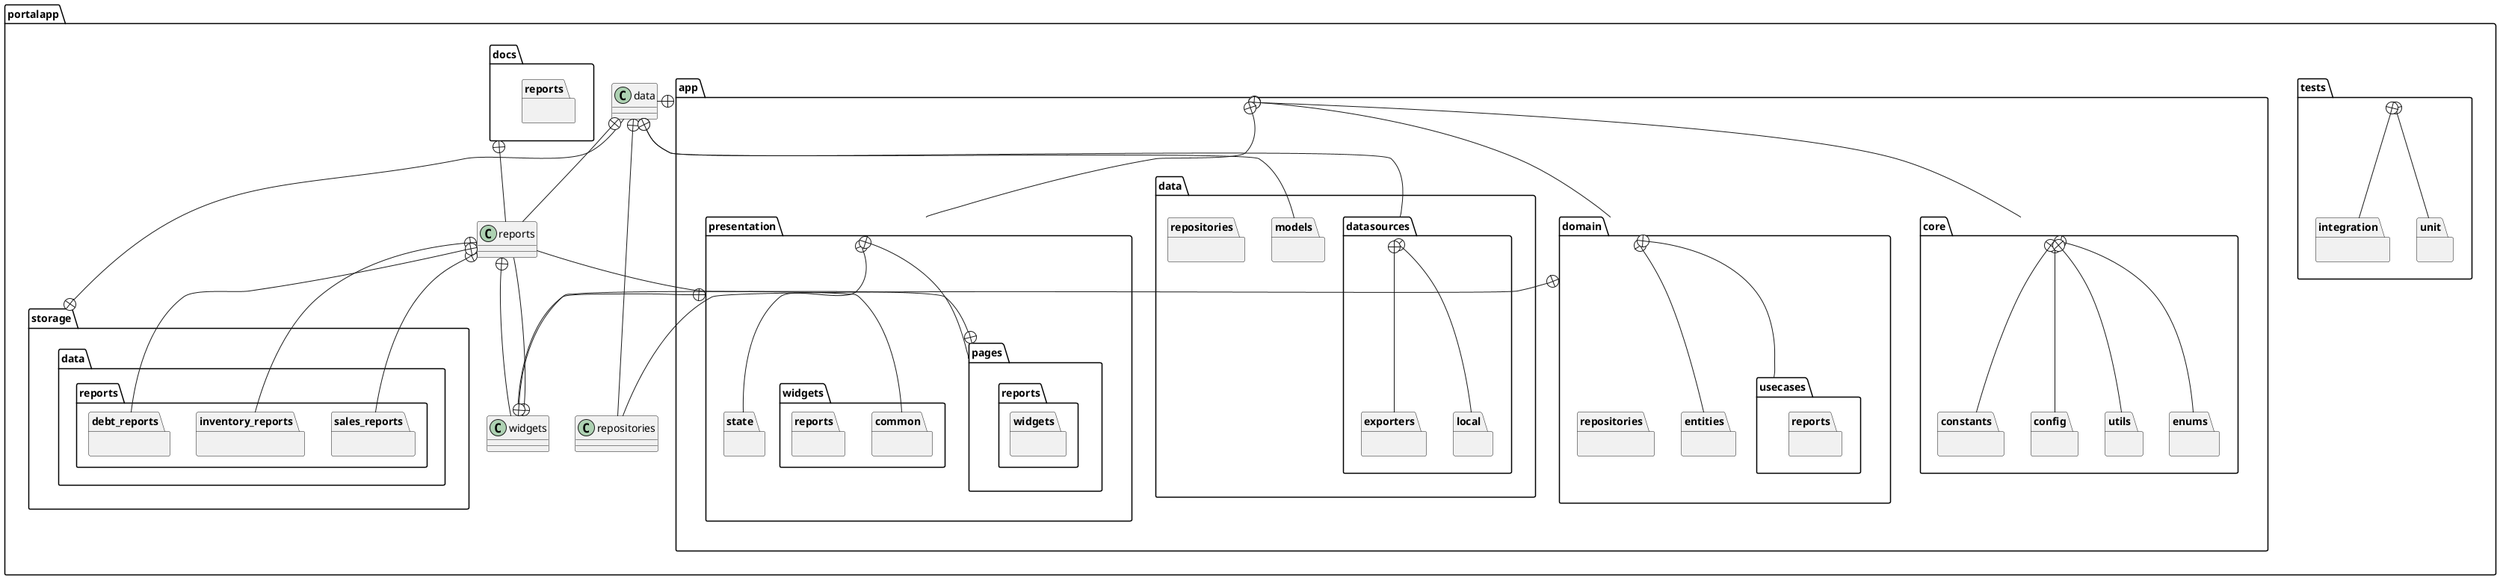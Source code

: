 @startuml
allowmixing

package "portalapp" {

    package "app" {
        package "core" {
            package "config" {}
            package "constants" {}
            package "enums" {}
            package "utils" {}
        }

        package "domain" {
            package "entities" {}
            package "repositories" {}
            package "usecases" {
                package "reports" {}
            }
        }

        package "data" {
            package "models" {}
            package "repositories" {}
            package "datasources" {
                package "local" {}
                package "exporters" {}
            }
        }

        package "presentation" {
            package "state" {}
            package "pages" {
                package "reports" {
                    package "widgets" {}
                }
            }
            package "widgets" {
                package "common" {}
                package "reports" {}
            }
        }
    }

    package "docs" {
        package "reports" {}
    }

    package "storage" {
        package "data" {
            package "reports" {
                package "sales_reports" {}
                package "inventory_reports" {}
                package "debt_reports" {}
            }
        }
    }

    package "tests" {
        package "unit" {}
        package "integration" {}
    }

    ' Relación entre los paquetes principales de "app"
    app +-- core
    app +-- domain
    app +-- data
    app +-- presentation

    ' Relaciones dentro de "core"
    core +-- config
    core +-- constants
    core +-- enums
    core +-- utils

    ' Relaciones dentro de "domain"
    domain +-- entities
    domain +-- repositories
    domain +-- usecases

    ' Relaciones dentro de "data"
    data +-- models
    data +-- repositories
    data +-- datasources

    ' Relaciones dentro de "datasources"
    datasources +-- local
    datasources +-- exporters

    ' Relaciones dentro de "presentation"
    presentation +-- state
    presentation +-- pages
    presentation +-- widgets

    ' Relaciones dentro de "pages"
    pages +-- reports

    ' Relaciones dentro de "reports" de pages
    reports +-- widgets

    ' Relaciones dentro de "widgets"
    widgets +-- common
    widgets +-- reports

    ' Relaciones dentro de "docs"
    docs +-- reports

    ' Relaciones dentro de "storage"
    storage +-- data
    data +-- reports
    reports +-- sales_reports
    reports +-- inventory_reports
    reports +-- debt_reports

    ' Relaciones dentro de "tests"
    tests +-- unit
    tests +-- integration

}
@enduml
